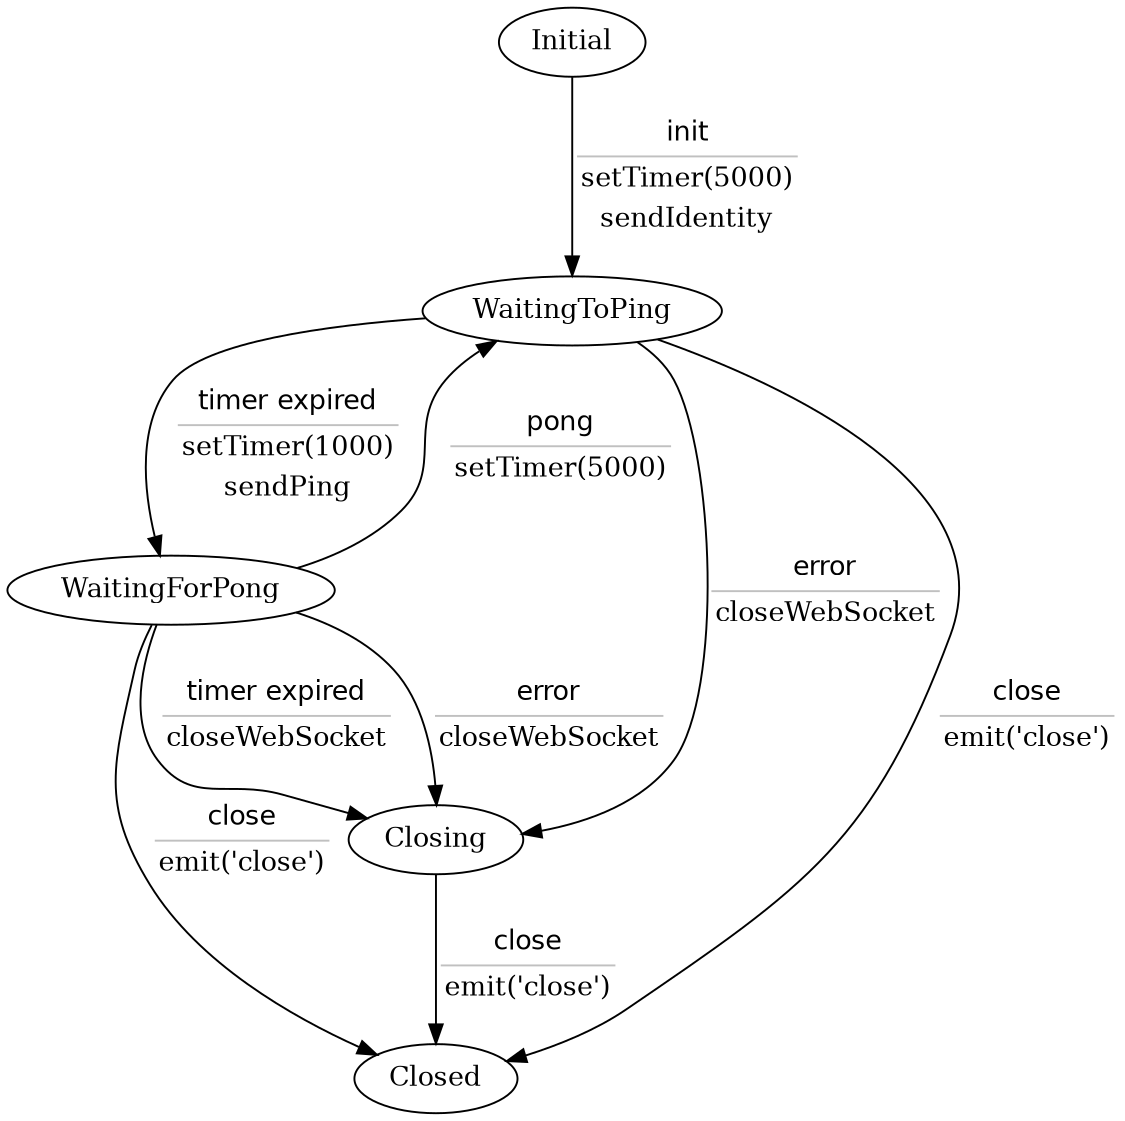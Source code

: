 digraph "inbound" {
  size="7.5,10";
  page="8.5,11";
  rotate=0;
  center=1;
  Initial [filled=style, gray80=color];
  WaitingToPing;
  WaitingForPong;
  Closing;
  Closed;
  Initial -> WaitingToPing [label=<<TABLE BORDER="0" CELLBORDER="0" CELLSPACING="2"><TR><TD><FONT FACE="Helvetica">init</FONT></TD></TR><TR><TD BORDER="0" HEIGHT="1" CELLPADDING="0" BGCOLOR="gray"></TD></TR><TR><TD>setTimer(5000)</TD></TR><TR><TD>sendIdentity</TD></TR></TABLE>>];
  WaitingToPing -> WaitingForPong [label=<<TABLE BORDER="0" CELLBORDER="0" CELLSPACING="2"><TR><TD><FONT FACE="Helvetica">timer expired</FONT></TD></TR><TR><TD BORDER="0" HEIGHT="1" CELLPADDING="0" BGCOLOR="gray"></TD></TR><TR><TD>setTimer(1000)</TD></TR><TR><TD>sendPing</TD></TR></TABLE>>];
  WaitingToPing -> Closed [label=<<TABLE BORDER="0" CELLBORDER="0" CELLSPACING="2"><TR><TD><FONT FACE="Helvetica">close</FONT></TD></TR><TR><TD BORDER="0" HEIGHT="1" CELLPADDING="0" BGCOLOR="gray"></TD></TR><TR><TD>emit('close')</TD></TR></TABLE>>];
  WaitingToPing -> Closing [label=<<TABLE BORDER="0" CELLBORDER="0" CELLSPACING="2"><TR><TD><FONT FACE="Helvetica">error</FONT></TD></TR><TR><TD BORDER="0" HEIGHT="1" CELLPADDING="0" BGCOLOR="gray"></TD></TR><TR><TD>closeWebSocket</TD></TR></TABLE>>];
  WaitingForPong -> WaitingToPing [label=<<TABLE BORDER="0" CELLBORDER="0" CELLSPACING="2"><TR><TD><FONT FACE="Helvetica">pong</FONT></TD></TR><TR><TD BORDER="0" HEIGHT="1" CELLPADDING="0" BGCOLOR="gray"></TD></TR><TR><TD>setTimer(5000)</TD></TR></TABLE>>];
  WaitingForPong -> Closing [label=<<TABLE BORDER="0" CELLBORDER="0" CELLSPACING="2"><TR><TD><FONT FACE="Helvetica">timer expired</FONT></TD></TR><TR><TD BORDER="0" HEIGHT="1" CELLPADDING="0" BGCOLOR="gray"></TD></TR><TR><TD>closeWebSocket</TD></TR></TABLE>>];
  WaitingForPong -> Closed [label=<<TABLE BORDER="0" CELLBORDER="0" CELLSPACING="2"><TR><TD><FONT FACE="Helvetica">close</FONT></TD></TR><TR><TD BORDER="0" HEIGHT="1" CELLPADDING="0" BGCOLOR="gray"></TD></TR><TR><TD>emit('close')</TD></TR></TABLE>>];
  WaitingForPong -> Closing [label=<<TABLE BORDER="0" CELLBORDER="0" CELLSPACING="2"><TR><TD><FONT FACE="Helvetica">error</FONT></TD></TR><TR><TD BORDER="0" HEIGHT="1" CELLPADDING="0" BGCOLOR="gray"></TD></TR><TR><TD>closeWebSocket</TD></TR></TABLE>>];
  Closing -> Closed [label=<<TABLE BORDER="0" CELLBORDER="0" CELLSPACING="2"><TR><TD><FONT FACE="Helvetica">close</FONT></TD></TR><TR><TD BORDER="0" HEIGHT="1" CELLPADDING="0" BGCOLOR="gray"></TD></TR><TR><TD>emit('close')</TD></TR></TABLE>>];
}